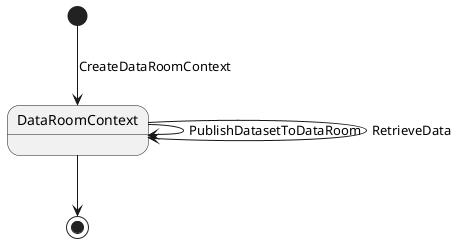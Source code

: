 @startuml

skinparam Monochrome true

[*] --> DataRoomContext: CreateDataRoomContext
DataRoomContext --> DataRoomContext: PublishDatasetToDataRoom
DataRoomContext --> DataRoomContext: RetrieveData
DataRoomContext --> [*]

@enduml
